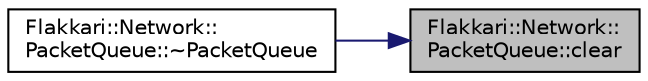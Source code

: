 digraph "Flakkari::Network::PacketQueue::clear"
{
 // LATEX_PDF_SIZE
  edge [fontname="Helvetica",fontsize="10",labelfontname="Helvetica",labelfontsize="10"];
  node [fontname="Helvetica",fontsize="10",shape=record];
  rankdir="RL";
  Node1 [label="Flakkari::Network::\lPacketQueue::clear",height=0.2,width=0.4,color="black", fillcolor="grey75", style="filled", fontcolor="black",tooltip=" "];
  Node1 -> Node2 [dir="back",color="midnightblue",fontsize="10",style="solid",fontname="Helvetica"];
  Node2 [label="Flakkari::Network::\lPacketQueue::~PacketQueue",height=0.2,width=0.4,color="black", fillcolor="white", style="filled",URL="$d2/df5/classFlakkari_1_1Network_1_1PacketQueue.html#ab711879946b7985122d63f36f8fcd776",tooltip=" "];
}
